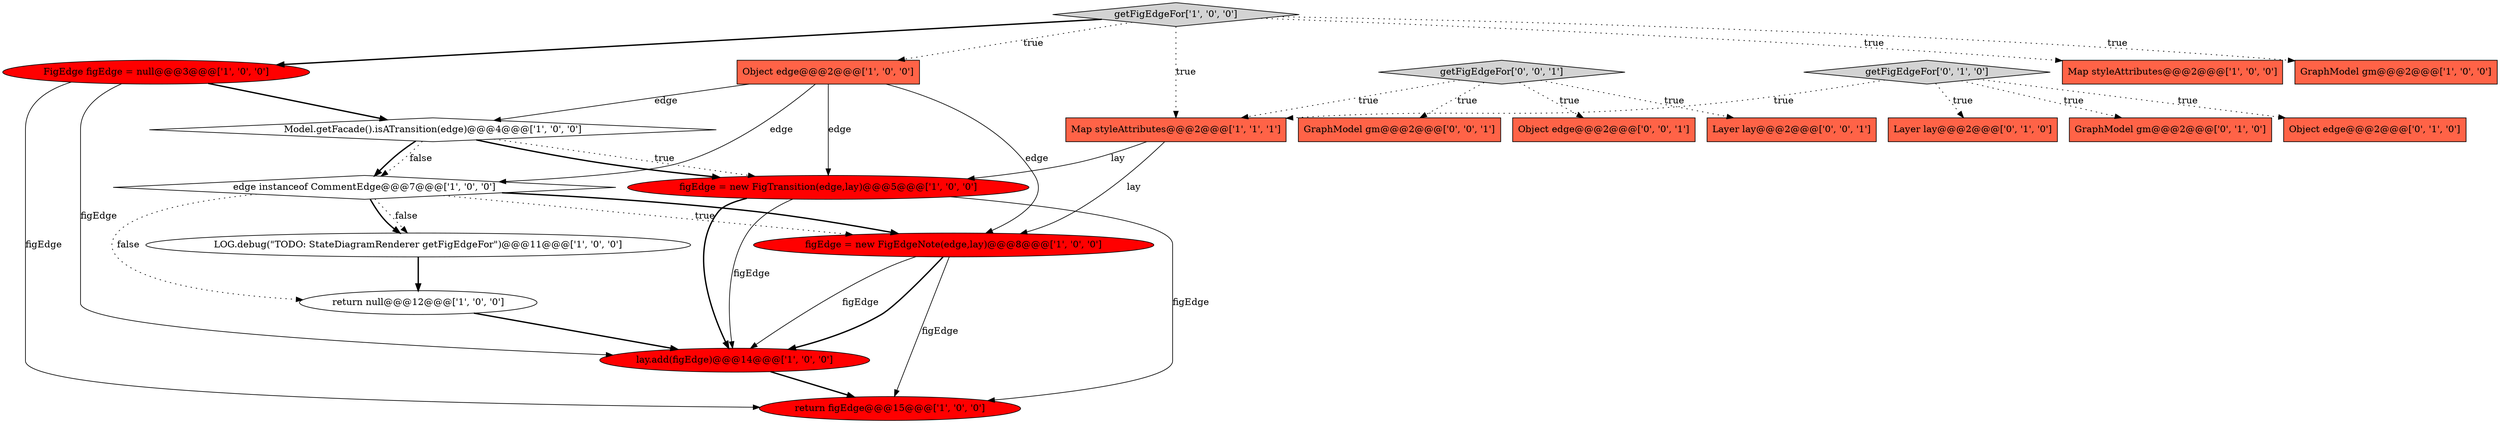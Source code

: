 digraph {
6 [style = filled, label = "lay.add(figEdge)@@@14@@@['1', '0', '0']", fillcolor = red, shape = ellipse image = "AAA1AAABBB1BBB"];
0 [style = filled, label = "Map styleAttributes@@@2@@@['1', '0', '0']", fillcolor = tomato, shape = box image = "AAA0AAABBB1BBB"];
2 [style = filled, label = "Model.getFacade().isATransition(edge)@@@4@@@['1', '0', '0']", fillcolor = white, shape = diamond image = "AAA0AAABBB1BBB"];
10 [style = filled, label = "figEdge = new FigEdgeNote(edge,lay)@@@8@@@['1', '0', '0']", fillcolor = red, shape = ellipse image = "AAA1AAABBB1BBB"];
20 [style = filled, label = "Object edge@@@2@@@['0', '0', '1']", fillcolor = tomato, shape = box image = "AAA0AAABBB3BBB"];
21 [style = filled, label = "getFigEdgeFor['0', '0', '1']", fillcolor = lightgray, shape = diamond image = "AAA0AAABBB3BBB"];
9 [style = filled, label = "Map styleAttributes@@@2@@@['1', '1', '1']", fillcolor = tomato, shape = box image = "AAA0AAABBB1BBB"];
19 [style = filled, label = "Layer lay@@@2@@@['0', '0', '1']", fillcolor = tomato, shape = box image = "AAA0AAABBB3BBB"];
12 [style = filled, label = "edge instanceof CommentEdge@@@7@@@['1', '0', '0']", fillcolor = white, shape = diamond image = "AAA0AAABBB1BBB"];
17 [style = filled, label = "getFigEdgeFor['0', '1', '0']", fillcolor = lightgray, shape = diamond image = "AAA0AAABBB2BBB"];
13 [style = filled, label = "getFigEdgeFor['1', '0', '0']", fillcolor = lightgray, shape = diamond image = "AAA0AAABBB1BBB"];
14 [style = filled, label = "Layer lay@@@2@@@['0', '1', '0']", fillcolor = tomato, shape = box image = "AAA0AAABBB2BBB"];
11 [style = filled, label = "return figEdge@@@15@@@['1', '0', '0']", fillcolor = red, shape = ellipse image = "AAA1AAABBB1BBB"];
15 [style = filled, label = "GraphModel gm@@@2@@@['0', '1', '0']", fillcolor = tomato, shape = box image = "AAA0AAABBB2BBB"];
18 [style = filled, label = "GraphModel gm@@@2@@@['0', '0', '1']", fillcolor = tomato, shape = box image = "AAA0AAABBB3BBB"];
1 [style = filled, label = "GraphModel gm@@@2@@@['1', '0', '0']", fillcolor = tomato, shape = box image = "AAA0AAABBB1BBB"];
4 [style = filled, label = "return null@@@12@@@['1', '0', '0']", fillcolor = white, shape = ellipse image = "AAA0AAABBB1BBB"];
5 [style = filled, label = "figEdge = new FigTransition(edge,lay)@@@5@@@['1', '0', '0']", fillcolor = red, shape = ellipse image = "AAA1AAABBB1BBB"];
3 [style = filled, label = "LOG.debug(\"TODO: StateDiagramRenderer getFigEdgeFor\")@@@11@@@['1', '0', '0']", fillcolor = white, shape = ellipse image = "AAA0AAABBB1BBB"];
16 [style = filled, label = "Object edge@@@2@@@['0', '1', '0']", fillcolor = tomato, shape = box image = "AAA0AAABBB2BBB"];
7 [style = filled, label = "Object edge@@@2@@@['1', '0', '0']", fillcolor = tomato, shape = box image = "AAA0AAABBB1BBB"];
8 [style = filled, label = "FigEdge figEdge = null@@@3@@@['1', '0', '0']", fillcolor = red, shape = ellipse image = "AAA1AAABBB1BBB"];
10->6 [style = solid, label="figEdge"];
21->20 [style = dotted, label="true"];
8->6 [style = solid, label="figEdge"];
4->6 [style = bold, label=""];
21->18 [style = dotted, label="true"];
12->4 [style = dotted, label="false"];
17->14 [style = dotted, label="true"];
7->10 [style = solid, label="edge"];
13->7 [style = dotted, label="true"];
7->2 [style = solid, label="edge"];
3->4 [style = bold, label=""];
10->6 [style = bold, label=""];
2->12 [style = bold, label=""];
7->12 [style = solid, label="edge"];
17->16 [style = dotted, label="true"];
5->11 [style = solid, label="figEdge"];
13->1 [style = dotted, label="true"];
10->11 [style = solid, label="figEdge"];
12->10 [style = bold, label=""];
2->12 [style = dotted, label="false"];
17->15 [style = dotted, label="true"];
8->11 [style = solid, label="figEdge"];
21->9 [style = dotted, label="true"];
5->6 [style = bold, label=""];
12->10 [style = dotted, label="true"];
5->6 [style = solid, label="figEdge"];
8->2 [style = bold, label=""];
13->0 [style = dotted, label="true"];
6->11 [style = bold, label=""];
17->9 [style = dotted, label="true"];
21->19 [style = dotted, label="true"];
12->3 [style = dotted, label="false"];
12->3 [style = bold, label=""];
7->5 [style = solid, label="edge"];
13->8 [style = bold, label=""];
2->5 [style = dotted, label="true"];
9->5 [style = solid, label="lay"];
2->5 [style = bold, label=""];
9->10 [style = solid, label="lay"];
13->9 [style = dotted, label="true"];
}

